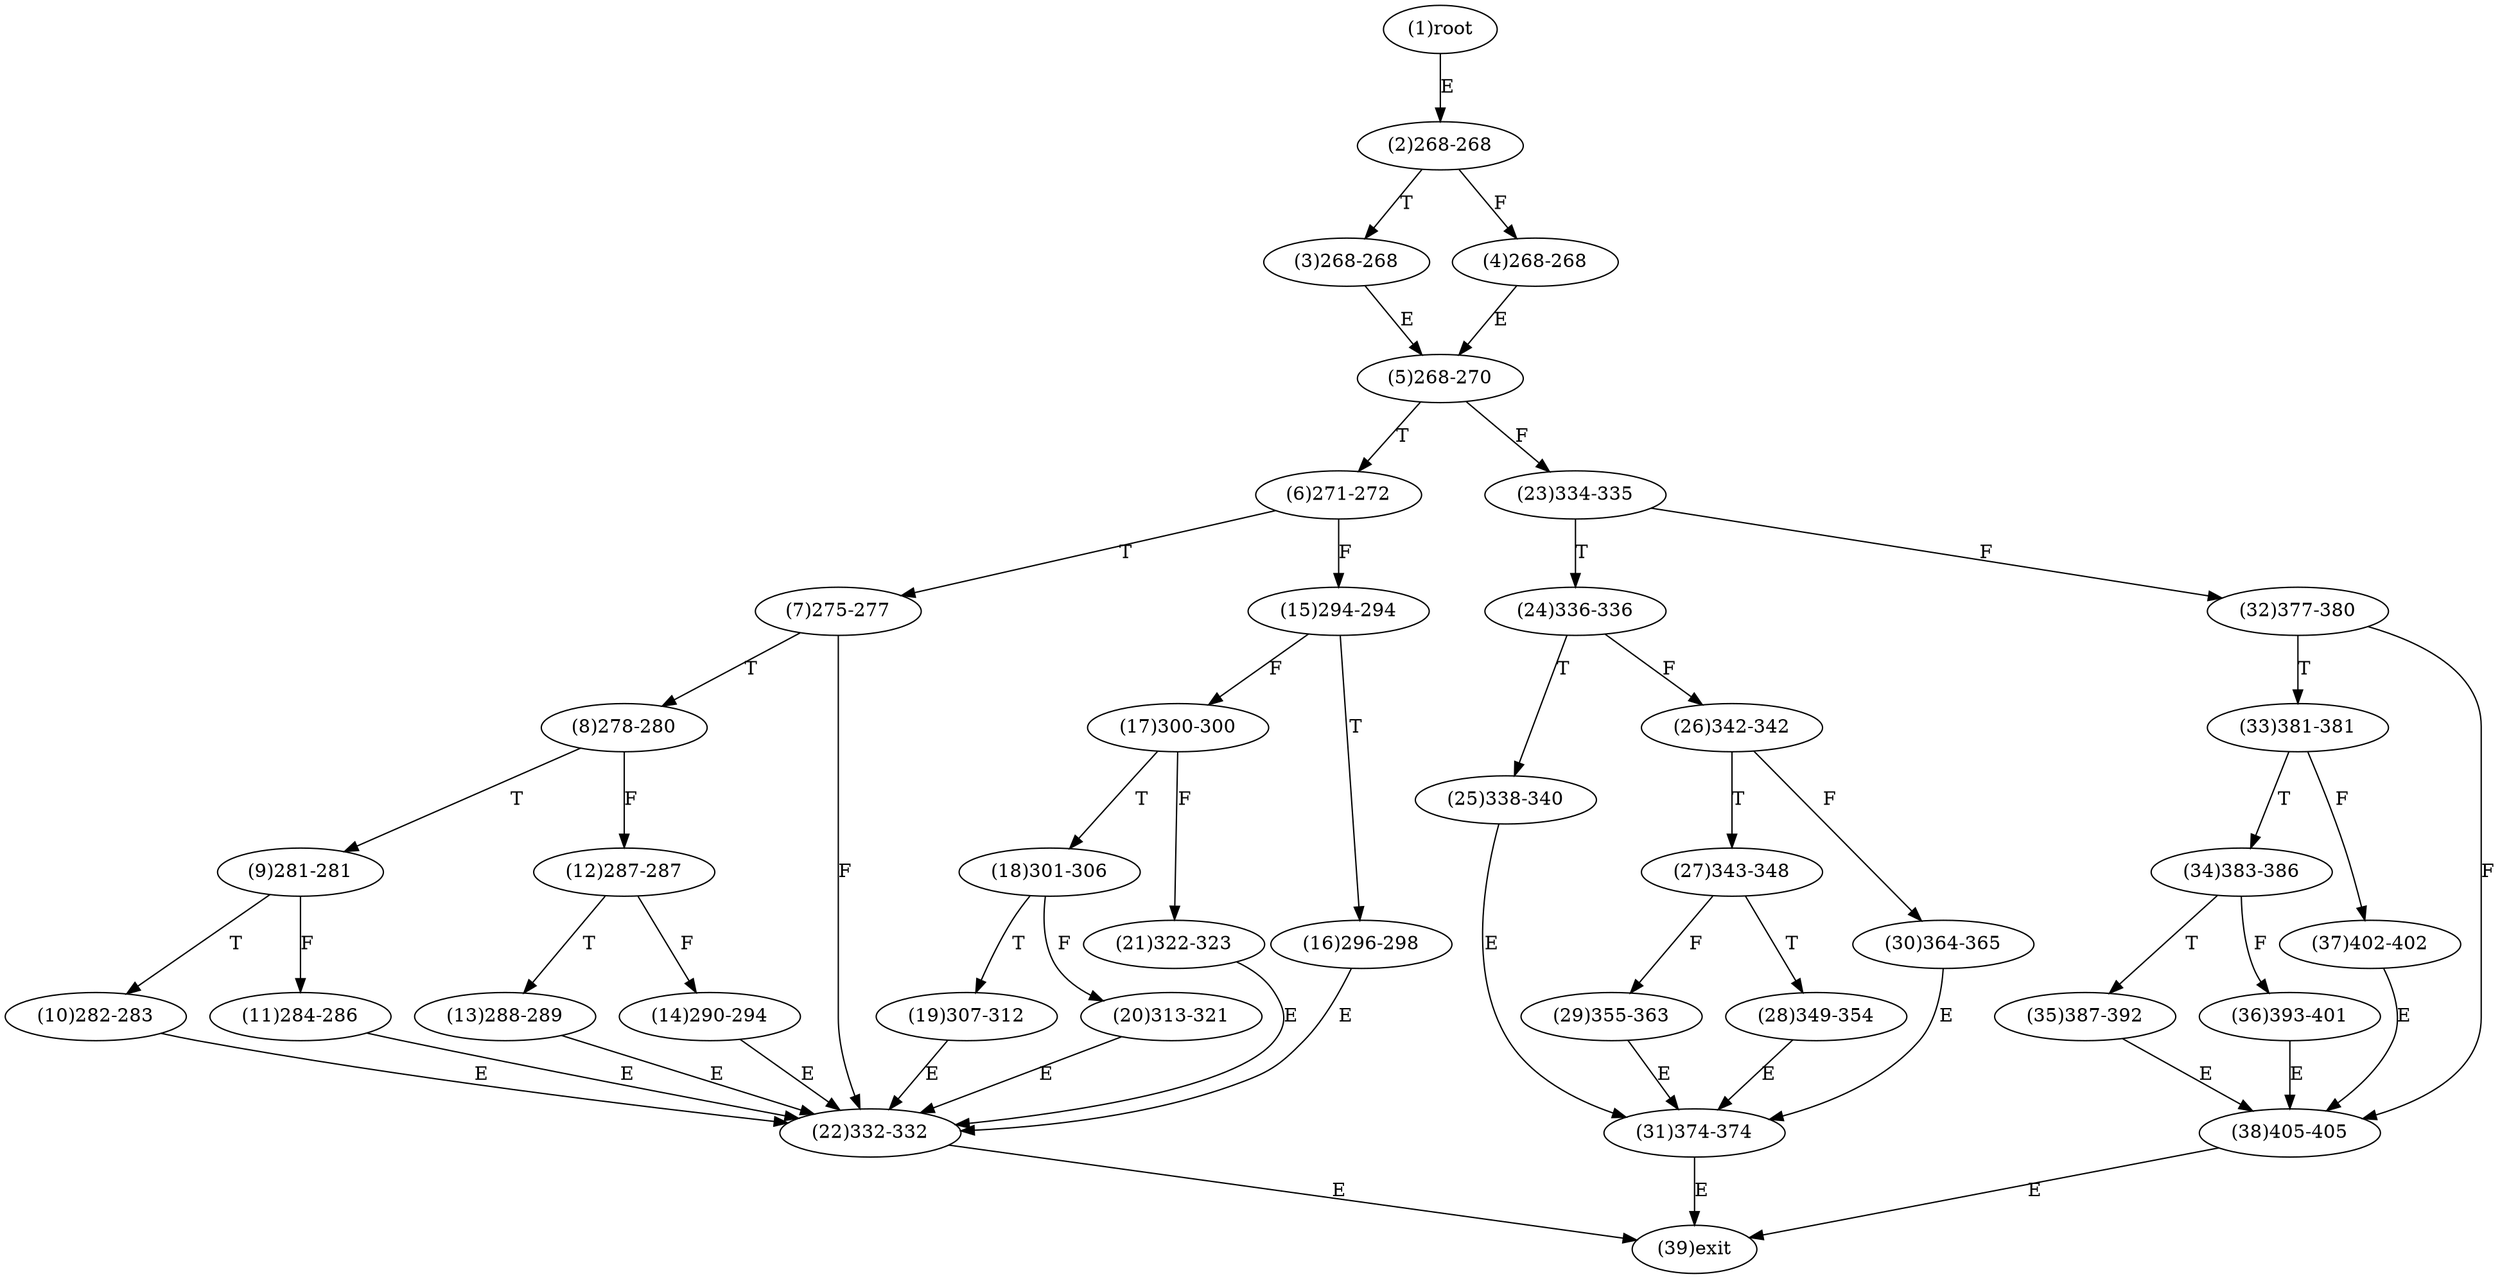 digraph "" { 
1[ label="(1)root"];
2[ label="(2)268-268"];
3[ label="(3)268-268"];
4[ label="(4)268-268"];
5[ label="(5)268-270"];
6[ label="(6)271-272"];
7[ label="(7)275-277"];
8[ label="(8)278-280"];
9[ label="(9)281-281"];
10[ label="(10)282-283"];
11[ label="(11)284-286"];
12[ label="(12)287-287"];
13[ label="(13)288-289"];
14[ label="(14)290-294"];
15[ label="(15)294-294"];
17[ label="(17)300-300"];
16[ label="(16)296-298"];
19[ label="(19)307-312"];
18[ label="(18)301-306"];
21[ label="(21)322-323"];
20[ label="(20)313-321"];
23[ label="(23)334-335"];
22[ label="(22)332-332"];
25[ label="(25)338-340"];
24[ label="(24)336-336"];
27[ label="(27)343-348"];
26[ label="(26)342-342"];
29[ label="(29)355-363"];
28[ label="(28)349-354"];
31[ label="(31)374-374"];
30[ label="(30)364-365"];
34[ label="(34)383-386"];
35[ label="(35)387-392"];
32[ label="(32)377-380"];
33[ label="(33)381-381"];
38[ label="(38)405-405"];
39[ label="(39)exit"];
36[ label="(36)393-401"];
37[ label="(37)402-402"];
1->2[ label="E"];
2->4[ label="F"];
2->3[ label="T"];
3->5[ label="E"];
4->5[ label="E"];
5->23[ label="F"];
5->6[ label="T"];
6->15[ label="F"];
6->7[ label="T"];
7->22[ label="F"];
7->8[ label="T"];
8->12[ label="F"];
8->9[ label="T"];
9->11[ label="F"];
9->10[ label="T"];
10->22[ label="E"];
11->22[ label="E"];
12->14[ label="F"];
12->13[ label="T"];
13->22[ label="E"];
14->22[ label="E"];
15->17[ label="F"];
15->16[ label="T"];
16->22[ label="E"];
17->21[ label="F"];
17->18[ label="T"];
18->20[ label="F"];
18->19[ label="T"];
19->22[ label="E"];
20->22[ label="E"];
21->22[ label="E"];
22->39[ label="E"];
23->32[ label="F"];
23->24[ label="T"];
24->26[ label="F"];
24->25[ label="T"];
25->31[ label="E"];
26->30[ label="F"];
26->27[ label="T"];
27->29[ label="F"];
27->28[ label="T"];
28->31[ label="E"];
29->31[ label="E"];
30->31[ label="E"];
31->39[ label="E"];
32->38[ label="F"];
32->33[ label="T"];
33->37[ label="F"];
33->34[ label="T"];
34->36[ label="F"];
34->35[ label="T"];
35->38[ label="E"];
36->38[ label="E"];
37->38[ label="E"];
38->39[ label="E"];
}